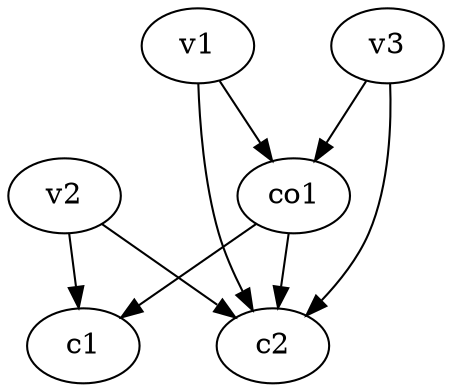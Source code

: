strict digraph  {
c1;
c2;
v1;
v2;
v3;
co1;
v1 -> c2  [weight=1];
v1 -> co1  [weight=1];
v2 -> c1  [weight=1];
v2 -> c2  [weight=1];
v3 -> c2  [weight=1];
v3 -> co1  [weight=1];
co1 -> c2  [weight=1];
co1 -> c1  [weight=1];
}
